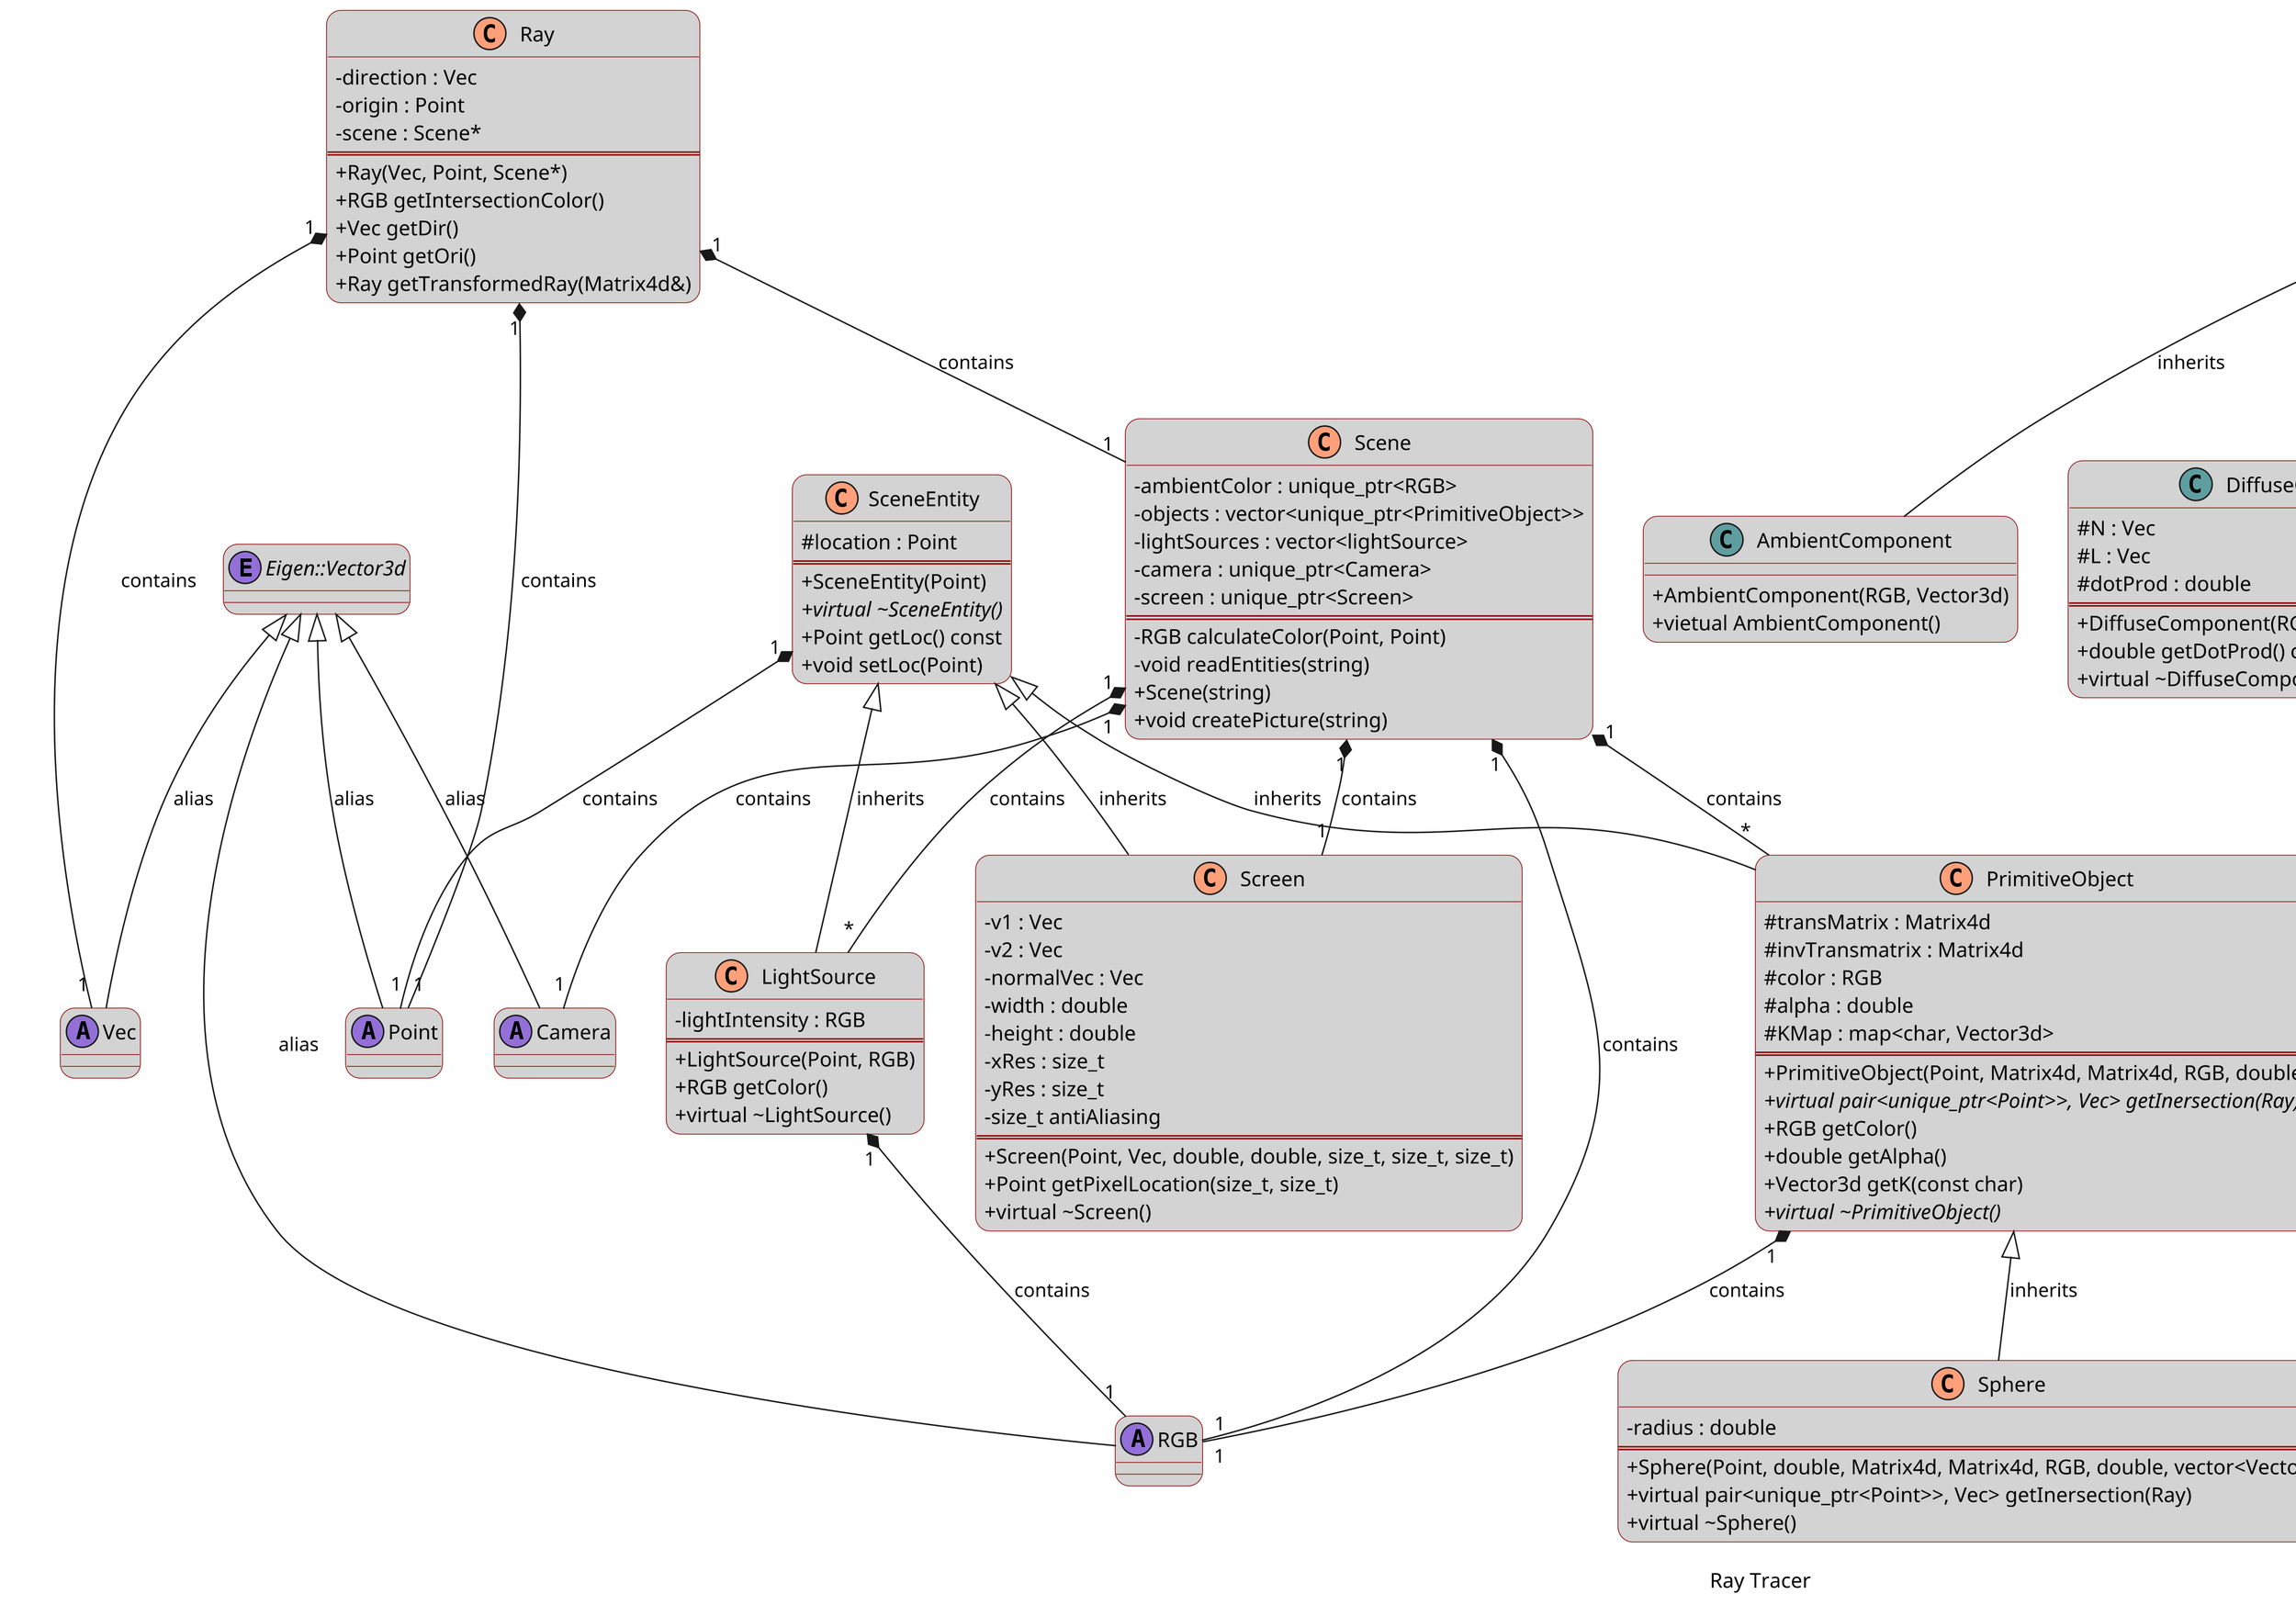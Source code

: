@startuml Ray Tracer

caption Ray Tracer


skinparam Dpi 250
skinparam RoundCorner 20
skinparam class { 
    BackgroundColor LightGray
    BorderColor DarkRed
}

skinparam ClassAttributeIconSize 0

interface Eigen::Vector3d << E, MediumPurple >>
class RGB << A, MediumPurple >>
class Camera << A, MediumPurple >>
class Point << A, MediumPurple >>
class Vec << A, MediumPurple >>


class Scene << C, LightSalmon >> {
    - ambientColor : unique_ptr<RGB>
    - objects : vector<unique_ptr<PrimitiveObject>>
    - lightSources : vector<lightSource>
    - camera : unique_ptr<Camera>
    - screen : unique_ptr<Screen>
    ==
    - RGB calculateColor(Point, Point)
    - void readEntities(string) 
    + Scene(string)
    + void createPicture(string)
}

class SceneEntity << C, LightSalmon >> {
    # location : Point
    ==
    + SceneEntity(Point)
    + {abstract} virtual ~SceneEntity()
    + Point getLoc() const
    + void setLoc(Point)
}

class PrimitiveObject << C, LightSalmon >> {
    # transMatrix : Matrix4d
    # invTransmatrix : Matrix4d
    # color : RGB
    # alpha : double
    # KMap : map<char, Vector3d>
    ==
    + PrimitiveObject(Point, Matrix4d, Matrix4d, RGB, double)
    + {abstract} virtual pair<unique_ptr<Point>>, Vec> getInersection(Ray)
    + RGB getColor()
    + double getAlpha()
    + Vector3d getK(const char)
    + {abstract} virtual ~PrimitiveObject()
}

class Sphere << C, LightSalmon >> {
    - radius : double
    ==
    + Sphere(Point, double, Matrix4d, Matrix4d, RGB, double, vector<Vector3d>)
    + virtual pair<unique_ptr<Point>>, Vec> getInersection(Ray)
    + virtual ~Sphere()
}

class HalfSpace << C, LightSalmon >> {
    - distance : double
    - normalVec : Vec
    ==
    + HalfSpace(Point, Vec, double, Matrix4d, Matrix4d, RGB, double, vector<Vector3d>)
    + virtual pair<unique_ptr<Point>>, Vec> getInersection(Ray)
    + virtual ~HalfSpace()
}

class Ray << C, LightSalmon >> {
    - direction : Vec
    - origin : Point
    - scene : Scene* 
    ==
    + Ray(Vec, Point, Scene*)
    + RGB getIntersectionColor()
    + Vec getDir()
    + Point getOri()
    + Ray getTransformedRay(Matrix4d&)
}

class LightSource << C, LightSalmon >> {
    - lightIntensity : RGB
    ==
    + LightSource(Point, RGB)
    + RGB getColor()
    + virtual ~LightSource()
}

class Screen << C, LightSalmon >> {
    - v1 : Vec
    - v2 : Vec
    - normalVec : Vec
    - width : double
    - height : double
    - xRes : size_t
    - yRes : size_t
    - size_t antiAliasing
    ==
    + Screen(Point, Vec, double, double, size_t, size_t, size_t)
    + Point getPixelLocation(size_t, size_t)
    + virtual ~Screen()
}   

class LightIntensity << C, CadetBlue >> {
    # I : RGB
    # K : Vector3d
    # E : Vector3d
    ==
    + LightIntensity(RGB, Vector3d)
    + LightIntensity& operator+=(LightIntensity&)
    + Vector3d getIntensity()
    + {abstract} virtual ~LightIntensity()
}

class AmbientComponent << C, CadetBlue >> {
    + AmbientComponent(RGB, Vector3d)
    + vietual AmbientComponent()
}

class DiffuseComponent << C, CadetBlue >> {
    # N : Vec
    # L : Vec
    # dotProd : double
    ==
    + DiffuseComponent(RGB, Vector3d, Vec, Vec)
    + double getDotProd() const
    + virtual ~DiffuseComponent()
}

class SpecularComponent << C, CadetBlue >> {
    # V : Vec
    # R : Vec
    # alpha : double
    # dotPro : double
    ==
    + SpecularComponent(RGB, Vector3d, Vec, Vec, Vec, double)
    + double getDotProd() const
    + virtual ~SpecularComponent()
}

class RefComponent << C, CadetBlue >> {
    + RefComponent(RGB, Vector3d)
    + virtual ~RefComponent()
}


LightIntensity <|-- AmbientComponent : inherits
LightIntensity <|-- DiffuseComponent : inherits
LightIntensity <|-- SpecularComponent : inherits
LightIntensity <|-- RefComponent : inherits

Eigen::Vector3d <|-- Point : alias
Eigen::Vector3d <|-- Vec : alias
Eigen::Vector3d <|-- RGB : alias
Eigen::Vector3d <|-- Camera : alias

SceneEntity <|-- PrimitiveObject : inherits
SceneEntity <|-- LightSource : inherits
SceneEntity <|-- Screen : inherits

PrimitiveObject <|-- Sphere : inherits
PrimitiveObject <|-- HalfSpace : inherits

Scene "1" *-- "1" RGB : contains
Scene "1" *-- "*" LightSource : contains
Scene "1" *-- "*" PrimitiveObject : contains
Scene "1" *-- "1" Camera : contains
Scene "1" *-- "1" Screen : contains

PrimitiveObject "1" *-- "1" RGB : contains

LightSource "1" *-- "1" RGB : contains

SceneEntity "1" *-- "1" Point : contains

Ray "1" *-- "1" Vec : contains
Ray "1" *-- "1" Point : contains
Ray "1" *-- "1" Scene : contains
@enduml
